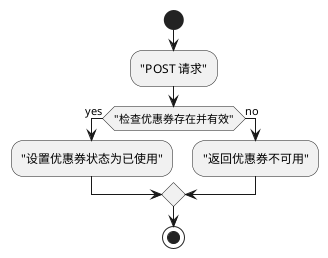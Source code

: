@startuml
start
:"POST 请求";
if ("检查优惠券存在并有效") then (yes)
    :"设置优惠券状态为已使用";
else (no)
    :"返回优惠券不可用";
endif

stop

@enduml
